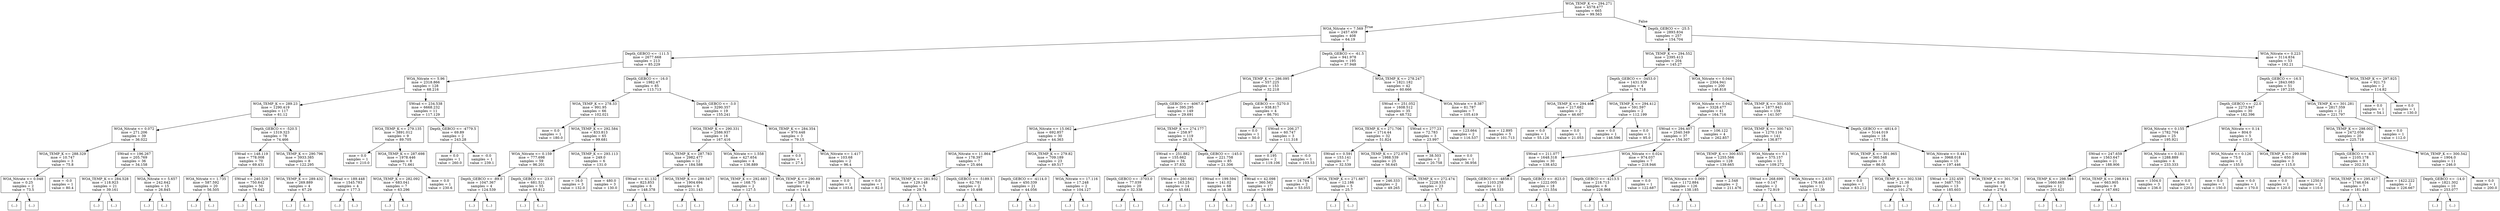digraph Tree {
node [shape=box] ;
0 [label="WOA_TEMP_K <= 294.271\nmse = 4578.477\nsamples = 665\nvalue = 99.563"] ;
1 [label="WOA_Nitrate <= 7.569\nmse = 2457.459\nsamples = 408\nvalue = 64.19"] ;
0 -> 1 [labeldistance=2.5, labelangle=45, headlabel="True"] ;
2 [label="Depth_GEBCO <= -111.5\nmse = 2677.668\nsamples = 213\nvalue = 85.229"] ;
1 -> 2 ;
3 [label="WOA_Nitrate <= 5.96\nmse = 2318.866\nsamples = 128\nvalue = 68.216"] ;
2 -> 3 ;
4 [label="WOA_TEMP_K <= 289.23\nmse = 1290.419\nsamples = 117\nvalue = 61.12"] ;
3 -> 4 ;
5 [label="WOA_Nitrate <= 0.072\nmse = 271.206\nsamples = 39\nvalue = 36.022"] ;
4 -> 5 ;
6 [label="WOA_TEMP_K <= 288.329\nmse = 10.747\nsamples = 3\nvalue = 75.8"] ;
5 -> 6 ;
7 [label="WOA_Nitrate <= 0.048\nmse = 0.25\nsamples = 2\nvalue = 73.5"] ;
6 -> 7 ;
8 [label="(...)"] ;
7 -> 8 ;
9 [label="(...)"] ;
7 -> 9 ;
10 [label="mse = -0.0\nsamples = 1\nvalue = 80.4"] ;
6 -> 10 ;
11 [label="SWrad <= 196.267\nmse = 205.769\nsamples = 36\nvalue = 34.158"] ;
5 -> 11 ;
12 [label="WOA_TEMP_K <= 284.528\nmse = 118.923\nsamples = 21\nvalue = 39.161"] ;
11 -> 12 ;
13 [label="(...)"] ;
12 -> 13 ;
20 [label="(...)"] ;
12 -> 20 ;
49 [label="WOA_Nitrate <= 5.657\nmse = 242.642\nsamples = 15\nvalue = 26.845"] ;
11 -> 49 ;
50 [label="(...)"] ;
49 -> 50 ;
73 [label="(...)"] ;
49 -> 73 ;
74 [label="Depth_GEBCO <= -520.5\nmse = 1319.323\nsamples = 78\nvalue = 74.466"] ;
4 -> 74 ;
75 [label="SWrad <= 148.119\nmse = 778.008\nsamples = 70\nvalue = 69.431"] ;
74 -> 75 ;
76 [label="WOA_Nitrate <= 1.735\nmse = 587.592\nsamples = 20\nvalue = 56.505"] ;
75 -> 76 ;
77 [label="(...)"] ;
76 -> 77 ;
112 [label="(...)"] ;
76 -> 112 ;
115 [label="SWrad <= 240.529\nmse = 750.642\nsamples = 50\nvalue = 75.642"] ;
75 -> 115 ;
116 [label="(...)"] ;
115 -> 116 ;
153 [label="(...)"] ;
115 -> 153 ;
190 [label="WOA_TEMP_K <= 290.796\nmse = 3933.385\nsamples = 8\nvalue = 122.295"] ;
74 -> 190 ;
191 [label="WOA_TEMP_K <= 289.432\nmse = 269.889\nsamples = 4\nvalue = 67.29"] ;
190 -> 191 ;
192 [label="(...)"] ;
191 -> 192 ;
193 [label="(...)"] ;
191 -> 193 ;
198 [label="SWrad <= 189.448\nmse = 1545.783\nsamples = 4\nvalue = 177.3"] ;
190 -> 198 ;
199 [label="(...)"] ;
198 -> 199 ;
202 [label="(...)"] ;
198 -> 202 ;
205 [label="SWrad <= 234.538\nmse = 6668.232\nsamples = 11\nvalue = 117.129"] ;
3 -> 205 ;
206 [label="WOA_TEMP_K <= 279.135\nmse = 3891.012\nsamples = 9\nvalue = 89.705"] ;
205 -> 206 ;
207 [label="mse = 0.0\nsamples = 1\nvalue = 210.0"] ;
206 -> 207 ;
208 [label="WOA_TEMP_K <= 287.698\nmse = 1978.446\nsamples = 8\nvalue = 71.661"] ;
206 -> 208 ;
209 [label="WOA_TEMP_K <= 282.092\nmse = 683.041\nsamples = 7\nvalue = 63.296"] ;
208 -> 209 ;
210 [label="(...)"] ;
209 -> 210 ;
217 [label="(...)"] ;
209 -> 217 ;
220 [label="mse = 0.0\nsamples = 1\nvalue = 230.6"] ;
208 -> 220 ;
221 [label="Depth_GEBCO <= -4779.5\nmse = 69.89\nsamples = 2\nvalue = 243.28"] ;
205 -> 221 ;
222 [label="mse = 0.0\nsamples = 1\nvalue = 260.0"] ;
221 -> 222 ;
223 [label="mse = -0.0\nsamples = 1\nvalue = 239.1"] ;
221 -> 223 ;
224 [label="Depth_GEBCO <= -16.0\nmse = 1982.47\nsamples = 85\nvalue = 113.713"] ;
2 -> 224 ;
225 [label="WOA_TEMP_K <= 278.33\nmse = 991.95\nsamples = 66\nvalue = 102.021"] ;
224 -> 225 ;
226 [label="mse = 0.0\nsamples = 1\nvalue = 180.0"] ;
225 -> 226 ;
227 [label="WOA_TEMP_K <= 292.584\nmse = 833.813\nsamples = 65\nvalue = 99.681"] ;
225 -> 227 ;
228 [label="WOA_Nitrate <= 0.159\nmse = 777.698\nsamples = 59\nvalue = 96.201"] ;
227 -> 228 ;
229 [label="Depth_GEBCO <= -89.0\nmse = 1047.367\nsamples = 4\nvalue = 124.539"] ;
228 -> 229 ;
230 [label="(...)"] ;
229 -> 230 ;
231 [label="(...)"] ;
229 -> 231 ;
234 [label="Depth_GEBCO <= -23.0\nmse = 681.521\nsamples = 55\nvalue = 93.812"] ;
228 -> 234 ;
235 [label="(...)"] ;
234 -> 235 ;
322 [label="(...)"] ;
234 -> 322 ;
329 [label="WOA_TEMP_K <= 293.113\nmse = 249.0\nsamples = 6\nvalue = 131.0"] ;
227 -> 329 ;
330 [label="mse = 16.0\nsamples = 3\nvalue = 132.0"] ;
329 -> 330 ;
331 [label="mse = 480.0\nsamples = 3\nvalue = 130.0"] ;
329 -> 331 ;
332 [label="Depth_GEBCO <= -3.0\nmse = 3290.357\nsamples = 19\nvalue = 155.241"] ;
224 -> 332 ;
333 [label="WOA_TEMP_K <= 290.331\nmse = 2586.937\nsamples = 16\nvalue = 167.416"] ;
332 -> 333 ;
334 [label="WOA_TEMP_K <= 287.783\nmse = 2982.477\nsamples = 12\nvalue = 184.588"] ;
333 -> 334 ;
335 [label="SWrad <= 41.132\nmse = 823.853\nsamples = 6\nvalue = 148.378"] ;
334 -> 335 ;
336 [label="(...)"] ;
335 -> 336 ;
337 [label="(...)"] ;
335 -> 337 ;
346 [label="WOA_TEMP_K <= 289.547\nmse = 1904.694\nsamples = 6\nvalue = 231.143"] ;
334 -> 346 ;
347 [label="(...)"] ;
346 -> 347 ;
354 [label="(...)"] ;
346 -> 354 ;
355 [label="WOA_Nitrate <= 1.558\nmse = 427.654\nsamples = 4\nvalue = 136.889"] ;
333 -> 355 ;
356 [label="WOA_TEMP_K <= 292.683\nmse = 168.75\nsamples = 2\nvalue = 127.5"] ;
355 -> 356 ;
357 [label="(...)"] ;
356 -> 357 ;
358 [label="(...)"] ;
356 -> 358 ;
359 [label="WOA_TEMP_K <= 290.89\nmse = 507.84\nsamples = 2\nvalue = 144.4"] ;
355 -> 359 ;
360 [label="(...)"] ;
359 -> 360 ;
361 [label="(...)"] ;
359 -> 361 ;
362 [label="WOA_TEMP_K <= 284.354\nmse = 970.448\nsamples = 3\nvalue = 79.15"] ;
332 -> 362 ;
363 [label="mse = 0.0\nsamples = 1\nvalue = 27.4"] ;
362 -> 363 ;
364 [label="WOA_Nitrate <= 1.417\nmse = 103.68\nsamples = 2\nvalue = 96.4"] ;
362 -> 364 ;
365 [label="mse = 0.0\nsamples = 1\nvalue = 103.6"] ;
364 -> 365 ;
366 [label="mse = 0.0\nsamples = 1\nvalue = 82.0"] ;
364 -> 366 ;
367 [label="Depth_GEBCO <= -61.5\nmse = 941.978\nsamples = 195\nvalue = 37.948"] ;
1 -> 367 ;
368 [label="WOA_TEMP_K <= 286.095\nmse = 557.225\nsamples = 153\nvalue = 32.218"] ;
367 -> 368 ;
369 [label="Depth_GEBCO <= -4067.0\nmse = 395.295\nsamples = 149\nvalue = 29.691"] ;
368 -> 369 ;
370 [label="WOA_Nitrate <= 15.062\nmse = 692.857\nsamples = 30\nvalue = 44.363"] ;
369 -> 370 ;
371 [label="WOA_Nitrate <= 11.864\nmse = 178.397\nsamples = 7\nvalue = 25.464"] ;
370 -> 371 ;
372 [label="WOA_TEMP_K <= 281.932\nmse = 129.148\nsamples = 5\nvalue = 29.74"] ;
371 -> 372 ;
373 [label="(...)"] ;
372 -> 373 ;
376 [label="(...)"] ;
372 -> 376 ;
381 [label="Depth_GEBCO <= -5189.5\nmse = 62.781\nsamples = 2\nvalue = 10.498"] ;
371 -> 381 ;
382 [label="(...)"] ;
381 -> 382 ;
383 [label="(...)"] ;
381 -> 383 ;
384 [label="WOA_TEMP_K <= 279.82\nmse = 709.189\nsamples = 23\nvalue = 49.517"] ;
370 -> 384 ;
385 [label="Depth_GEBCO <= -4114.0\nmse = 450.339\nsamples = 21\nvalue = 44.056"] ;
384 -> 385 ;
386 [label="(...)"] ;
385 -> 386 ;
423 [label="(...)"] ;
385 -> 423 ;
426 [label="WOA_Nitrate <= 17.116\nmse = 17.248\nsamples = 2\nvalue = 104.127"] ;
384 -> 426 ;
427 [label="(...)"] ;
426 -> 427 ;
428 [label="(...)"] ;
426 -> 428 ;
429 [label="WOA_TEMP_K <= 274.177\nmse = 258.97\nsamples = 119\nvalue = 26.15"] ;
369 -> 429 ;
430 [label="SWrad <= 251.882\nmse = 155.662\nsamples = 34\nvalue = 37.832"] ;
429 -> 430 ;
431 [label="Depth_GEBCO <= -3703.0\nmse = 77.039\nsamples = 20\nvalue = 32.338"] ;
430 -> 431 ;
432 [label="(...)"] ;
431 -> 432 ;
433 [label="(...)"] ;
431 -> 433 ;
470 [label="SWrad <= 260.662\nmse = 163.25\nsamples = 14\nvalue = 45.681"] ;
430 -> 470 ;
471 [label="(...)"] ;
470 -> 471 ;
482 [label="(...)"] ;
470 -> 482 ;
489 [label="Depth_GEBCO <= -145.0\nmse = 221.758\nsamples = 85\nvalue = 21.306"] ;
429 -> 489 ;
490 [label="SWrad <= 199.594\nmse = 141.02\nsamples = 68\nvalue = 18.38"] ;
489 -> 490 ;
491 [label="(...)"] ;
490 -> 491 ;
566 [label="(...)"] ;
490 -> 566 ;
587 [label="SWrad <= 42.098\nmse = 360.562\nsamples = 17\nvalue = 29.989"] ;
489 -> 587 ;
588 [label="(...)"] ;
587 -> 588 ;
593 [label="(...)"] ;
587 -> 593 ;
610 [label="Depth_GEBCO <= -5270.0\nmse = 938.817\nsamples = 4\nvalue = 86.791"] ;
368 -> 610 ;
611 [label="mse = 0.0\nsamples = 1\nvalue = 50.0"] ;
610 -> 611 ;
612 [label="SWrad <= 206.27\nmse = 60.747\nsamples = 3\nvalue = 111.318"] ;
610 -> 612 ;
613 [label="mse = 0.195\nsamples = 2\nvalue = 119.106"] ;
612 -> 613 ;
614 [label="mse = -0.0\nsamples = 1\nvalue = 103.53"] ;
612 -> 614 ;
615 [label="WOA_TEMP_K <= 278.247\nmse = 1821.182\nsamples = 42\nvalue = 60.666"] ;
367 -> 615 ;
616 [label="SWrad <= 251.052\nmse = 1608.512\nsamples = 35\nvalue = 48.732"] ;
615 -> 616 ;
617 [label="WOA_TEMP_K <= 271.706\nmse = 1714.44\nsamples = 32\nvalue = 51.824"] ;
616 -> 617 ;
618 [label="SWrad <= 0.591\nmse = 153.141\nsamples = 7\nvalue = 32.539"] ;
617 -> 618 ;
619 [label="mse = 14.784\nsamples = 2\nvalue = 53.055"] ;
618 -> 619 ;
620 [label="WOA_TEMP_K <= 271.667\nmse = 12.186\nsamples = 5\nvalue = 25.7"] ;
618 -> 620 ;
621 [label="(...)"] ;
620 -> 621 ;
626 [label="(...)"] ;
620 -> 626 ;
627 [label="WOA_TEMP_K <= 272.078\nmse = 1988.539\nsamples = 25\nvalue = 56.645"] ;
617 -> 627 ;
628 [label="mse = 246.333\nsamples = 2\nvalue = 49.265"] ;
627 -> 628 ;
629 [label="WOA_TEMP_K <= 272.474\nmse = 2228.533\nsamples = 23\nvalue = 57.7"] ;
627 -> 629 ;
630 [label="(...)"] ;
629 -> 630 ;
631 [label="(...)"] ;
629 -> 631 ;
636 [label="SWrad <= 277.23\nmse = 72.783\nsamples = 3\nvalue = 23.997"] ;
616 -> 636 ;
637 [label="mse = 38.503\nsamples = 2\nvalue = 20.758"] ;
636 -> 637 ;
638 [label="mse = 0.0\nsamples = 1\nvalue = 36.956"] ;
636 -> 638 ;
639 [label="WOA_Nitrate <= 8.387\nmse = 81.787\nsamples = 7\nvalue = 105.419"] ;
615 -> 639 ;
640 [label="mse = 123.664\nsamples = 2\nvalue = 116.537"] ;
639 -> 640 ;
641 [label="mse = 12.895\nsamples = 5\nvalue = 101.713"] ;
639 -> 641 ;
642 [label="Depth_GEBCO <= -25.5\nmse = 2893.834\nsamples = 257\nvalue = 154.704"] ;
0 -> 642 [labeldistance=2.5, labelangle=-45, headlabel="False"] ;
643 [label="WOA_TEMP_K <= 294.552\nmse = 2395.413\nsamples = 204\nvalue = 145.27"] ;
642 -> 643 ;
644 [label="Depth_GEBCO <= -3453.0\nmse = 1431.539\nsamples = 4\nvalue = 74.718"] ;
643 -> 644 ;
645 [label="WOA_TEMP_K <= 294.466\nmse = 217.682\nsamples = 2\nvalue = 46.607"] ;
644 -> 645 ;
646 [label="mse = 0.0\nsamples = 1\nvalue = 55.126"] ;
645 -> 646 ;
647 [label="mse = 0.0\nsamples = 1\nvalue = 21.053"] ;
645 -> 647 ;
648 [label="WOA_TEMP_K <= 294.412\nmse = 591.597\nsamples = 2\nvalue = 112.199"] ;
644 -> 648 ;
649 [label="mse = 0.0\nsamples = 1\nvalue = 146.596"] ;
648 -> 649 ;
650 [label="mse = 0.0\nsamples = 1\nvalue = 95.0"] ;
648 -> 650 ;
651 [label="WOA_Nitrate <= 0.044\nmse = 2304.941\nsamples = 200\nvalue = 146.818"] ;
643 -> 651 ;
652 [label="WOA_Nitrate <= 0.042\nmse = 3328.477\nsamples = 41\nvalue = 164.716"] ;
651 -> 652 ;
653 [label="SWrad <= 294.407\nmse = 2540.349\nsamples = 37\nvalue = 154.307"] ;
652 -> 653 ;
654 [label="SWrad <= 211.077\nmse = 1648.318\nsamples = 30\nvalue = 138.452"] ;
653 -> 654 ;
655 [label="Depth_GEBCO <= -4858.0\nmse = 1103.258\nsamples = 12\nvalue = 166.333"] ;
654 -> 655 ;
656 [label="(...)"] ;
655 -> 656 ;
659 [label="(...)"] ;
655 -> 659 ;
670 [label="Depth_GEBCO <= -823.0\nmse = 1222.005\nsamples = 18\nvalue = 121.554"] ;
654 -> 670 ;
671 [label="(...)"] ;
670 -> 671 ;
704 [label="(...)"] ;
670 -> 704 ;
705 [label="WOA_Nitrate <= 0.024\nmse = 974.037\nsamples = 7\nvalue = 218.946"] ;
653 -> 705 ;
706 [label="Depth_GEBCO <= -4213.5\nmse = 218.713\nsamples = 6\nvalue = 226.968"] ;
705 -> 706 ;
707 [label="(...)"] ;
706 -> 707 ;
710 [label="(...)"] ;
706 -> 710 ;
713 [label="mse = 0.0\nsamples = 1\nvalue = 122.687"] ;
705 -> 713 ;
714 [label="mse = 106.122\nsamples = 4\nvalue = 262.857"] ;
652 -> 714 ;
715 [label="WOA_TEMP_K <= 301.635\nmse = 1877.943\nsamples = 159\nvalue = 141.507"] ;
651 -> 715 ;
716 [label="WOA_TEMP_K <= 300.743\nmse = 1270.116\nsamples = 141\nvalue = 136.877"] ;
715 -> 716 ;
717 [label="WOA_TEMP_K <= 300.655\nmse = 1255.566\nsamples = 128\nvalue = 139.665"] ;
716 -> 717 ;
718 [label="WOA_Nitrate <= 0.069\nmse = 1172.884\nsamples = 126\nvalue = 138.185"] ;
717 -> 718 ;
719 [label="(...)"] ;
718 -> 719 ;
732 [label="(...)"] ;
718 -> 732 ;
933 [label="mse = 2.548\nsamples = 2\nvalue = 211.476"] ;
717 -> 933 ;
934 [label="WOA_Nitrate <= 0.1\nmse = 575.157\nsamples = 13\nvalue = 109.272"] ;
716 -> 934 ;
935 [label="SWrad <= 268.699\nmse = 0.147\nsamples = 2\nvalue = 72.919"] ;
934 -> 935 ;
936 [label="(...)"] ;
935 -> 936 ;
937 [label="(...)"] ;
935 -> 937 ;
938 [label="WOA_Nitrate <= 2.635\nmse = 179.463\nsamples = 11\nvalue = 121.39"] ;
934 -> 938 ;
939 [label="(...)"] ;
938 -> 939 ;
958 [label="(...)"] ;
938 -> 958 ;
959 [label="Depth_GEBCO <= -4814.0\nmse = 5144.019\nsamples = 18\nvalue = 177.554"] ;
715 -> 959 ;
960 [label="WOA_TEMP_K <= 301.965\nmse = 360.548\nsamples = 3\nvalue = 86.05"] ;
959 -> 960 ;
961 [label="mse = 0.0\nsamples = 1\nvalue = 63.212"] ;
960 -> 961 ;
962 [label="WOA_TEMP_K <= 302.538\nmse = 21.38\nsamples = 2\nvalue = 101.276"] ;
960 -> 962 ;
963 [label="(...)"] ;
962 -> 963 ;
964 [label="(...)"] ;
962 -> 964 ;
965 [label="WOA_Nitrate <= 0.441\nmse = 3968.018\nsamples = 15\nvalue = 197.446"] ;
959 -> 965 ;
966 [label="SWrad <= 232.459\nmse = 3487.755\nsamples = 13\nvalue = 185.603"] ;
965 -> 966 ;
967 [label="(...)"] ;
966 -> 967 ;
980 [label="(...)"] ;
966 -> 980 ;
989 [label="WOA_TEMP_K <= 301.726\nmse = 0.98\nsamples = 2\nvalue = 276.4"] ;
965 -> 989 ;
990 [label="(...)"] ;
989 -> 990 ;
991 [label="(...)"] ;
989 -> 991 ;
992 [label="WOA_Nitrate <= 0.223\nmse = 3114.834\nsamples = 53\nvalue = 192.21"] ;
642 -> 992 ;
993 [label="Depth_GEBCO <= -16.5\nmse = 2843.083\nsamples = 51\nvalue = 197.235"] ;
992 -> 993 ;
994 [label="Depth_GEBCO <= -22.0\nmse = 2273.947\nsamples = 30\nvalue = 182.396"] ;
993 -> 994 ;
995 [label="WOA_Nitrate <= 0.155\nmse = 1782.704\nsamples = 25\nvalue = 195.921"] ;
994 -> 995 ;
996 [label="SWrad <= 247.659\nmse = 1563.647\nsamples = 21\nvalue = 188.906"] ;
995 -> 996 ;
997 [label="WOA_TEMP_K <= 298.546\nmse = 1660.665\nsamples = 12\nvalue = 203.421"] ;
996 -> 997 ;
998 [label="(...)"] ;
997 -> 998 ;
1001 [label="(...)"] ;
997 -> 1001 ;
1006 [label="WOA_TEMP_K <= 298.914\nmse = 663.905\nsamples = 9\nvalue = 167.692"] ;
996 -> 1006 ;
1007 [label="(...)"] ;
1006 -> 1007 ;
1010 [label="(...)"] ;
1006 -> 1010 ;
1011 [label="WOA_Nitrate <= 0.181\nmse = 1288.889\nsamples = 4\nvalue = 233.333"] ;
995 -> 1011 ;
1012 [label="mse = 1504.0\nsamples = 3\nvalue = 236.0"] ;
1011 -> 1012 ;
1013 [label="mse = 0.0\nsamples = 1\nvalue = 220.0"] ;
1011 -> 1013 ;
1014 [label="WOA_Nitrate <= 0.14\nmse = 804.0\nsamples = 5\nvalue = 131.0"] ;
994 -> 1014 ;
1015 [label="WOA_Nitrate <= 0.126\nmse = 75.0\nsamples = 2\nvalue = 155.0"] ;
1014 -> 1015 ;
1016 [label="mse = 0.0\nsamples = 1\nvalue = 150.0"] ;
1015 -> 1016 ;
1017 [label="mse = 0.0\nsamples = 1\nvalue = 170.0"] ;
1015 -> 1017 ;
1018 [label="WOA_TEMP_K <= 299.098\nmse = 650.0\nsamples = 3\nvalue = 115.0"] ;
1014 -> 1018 ;
1019 [label="mse = 0.0\nsamples = 1\nvalue = 120.0"] ;
1018 -> 1019 ;
1020 [label="mse = 1250.0\nsamples = 2\nvalue = 110.0"] ;
1018 -> 1020 ;
1021 [label="WOA_TEMP_K <= 301.281\nmse = 2817.359\nsamples = 21\nvalue = 221.797"] ;
993 -> 1021 ;
1022 [label="WOA_TEMP_K <= 298.002\nmse = 2472.056\nsamples = 20\nvalue = 225.718"] ;
1021 -> 1022 ;
1023 [label="Depth_GEBCO <= -4.5\nmse = 2105.178\nsamples = 9\nvalue = 202.315"] ;
1022 -> 1023 ;
1024 [label="WOA_TEMP_K <= 295.427\nmse = 1746.634\nsamples = 7\nvalue = 181.443"] ;
1023 -> 1024 ;
1025 [label="(...)"] ;
1024 -> 1025 ;
1026 [label="(...)"] ;
1024 -> 1026 ;
1029 [label="mse = 1422.222\nsamples = 2\nvalue = 226.667"] ;
1023 -> 1029 ;
1030 [label="WOA_TEMP_K <= 300.542\nmse = 1904.0\nsamples = 11\nvalue = 246.0"] ;
1022 -> 1030 ;
1031 [label="Depth_GEBCO <= -14.0\nmse = 1821.302\nsamples = 10\nvalue = 253.077"] ;
1030 -> 1031 ;
1032 [label="(...)"] ;
1031 -> 1032 ;
1033 [label="(...)"] ;
1031 -> 1033 ;
1044 [label="mse = 0.0\nsamples = 1\nvalue = 200.0"] ;
1030 -> 1044 ;
1045 [label="mse = 0.0\nsamples = 1\nvalue = 112.0"] ;
1021 -> 1045 ;
1046 [label="WOA_TEMP_K <= 297.925\nmse = 921.73\nsamples = 2\nvalue = 114.82"] ;
992 -> 1046 ;
1047 [label="mse = 0.0\nsamples = 1\nvalue = 54.1"] ;
1046 -> 1047 ;
1048 [label="mse = 0.0\nsamples = 1\nvalue = 130.0"] ;
1046 -> 1048 ;
}